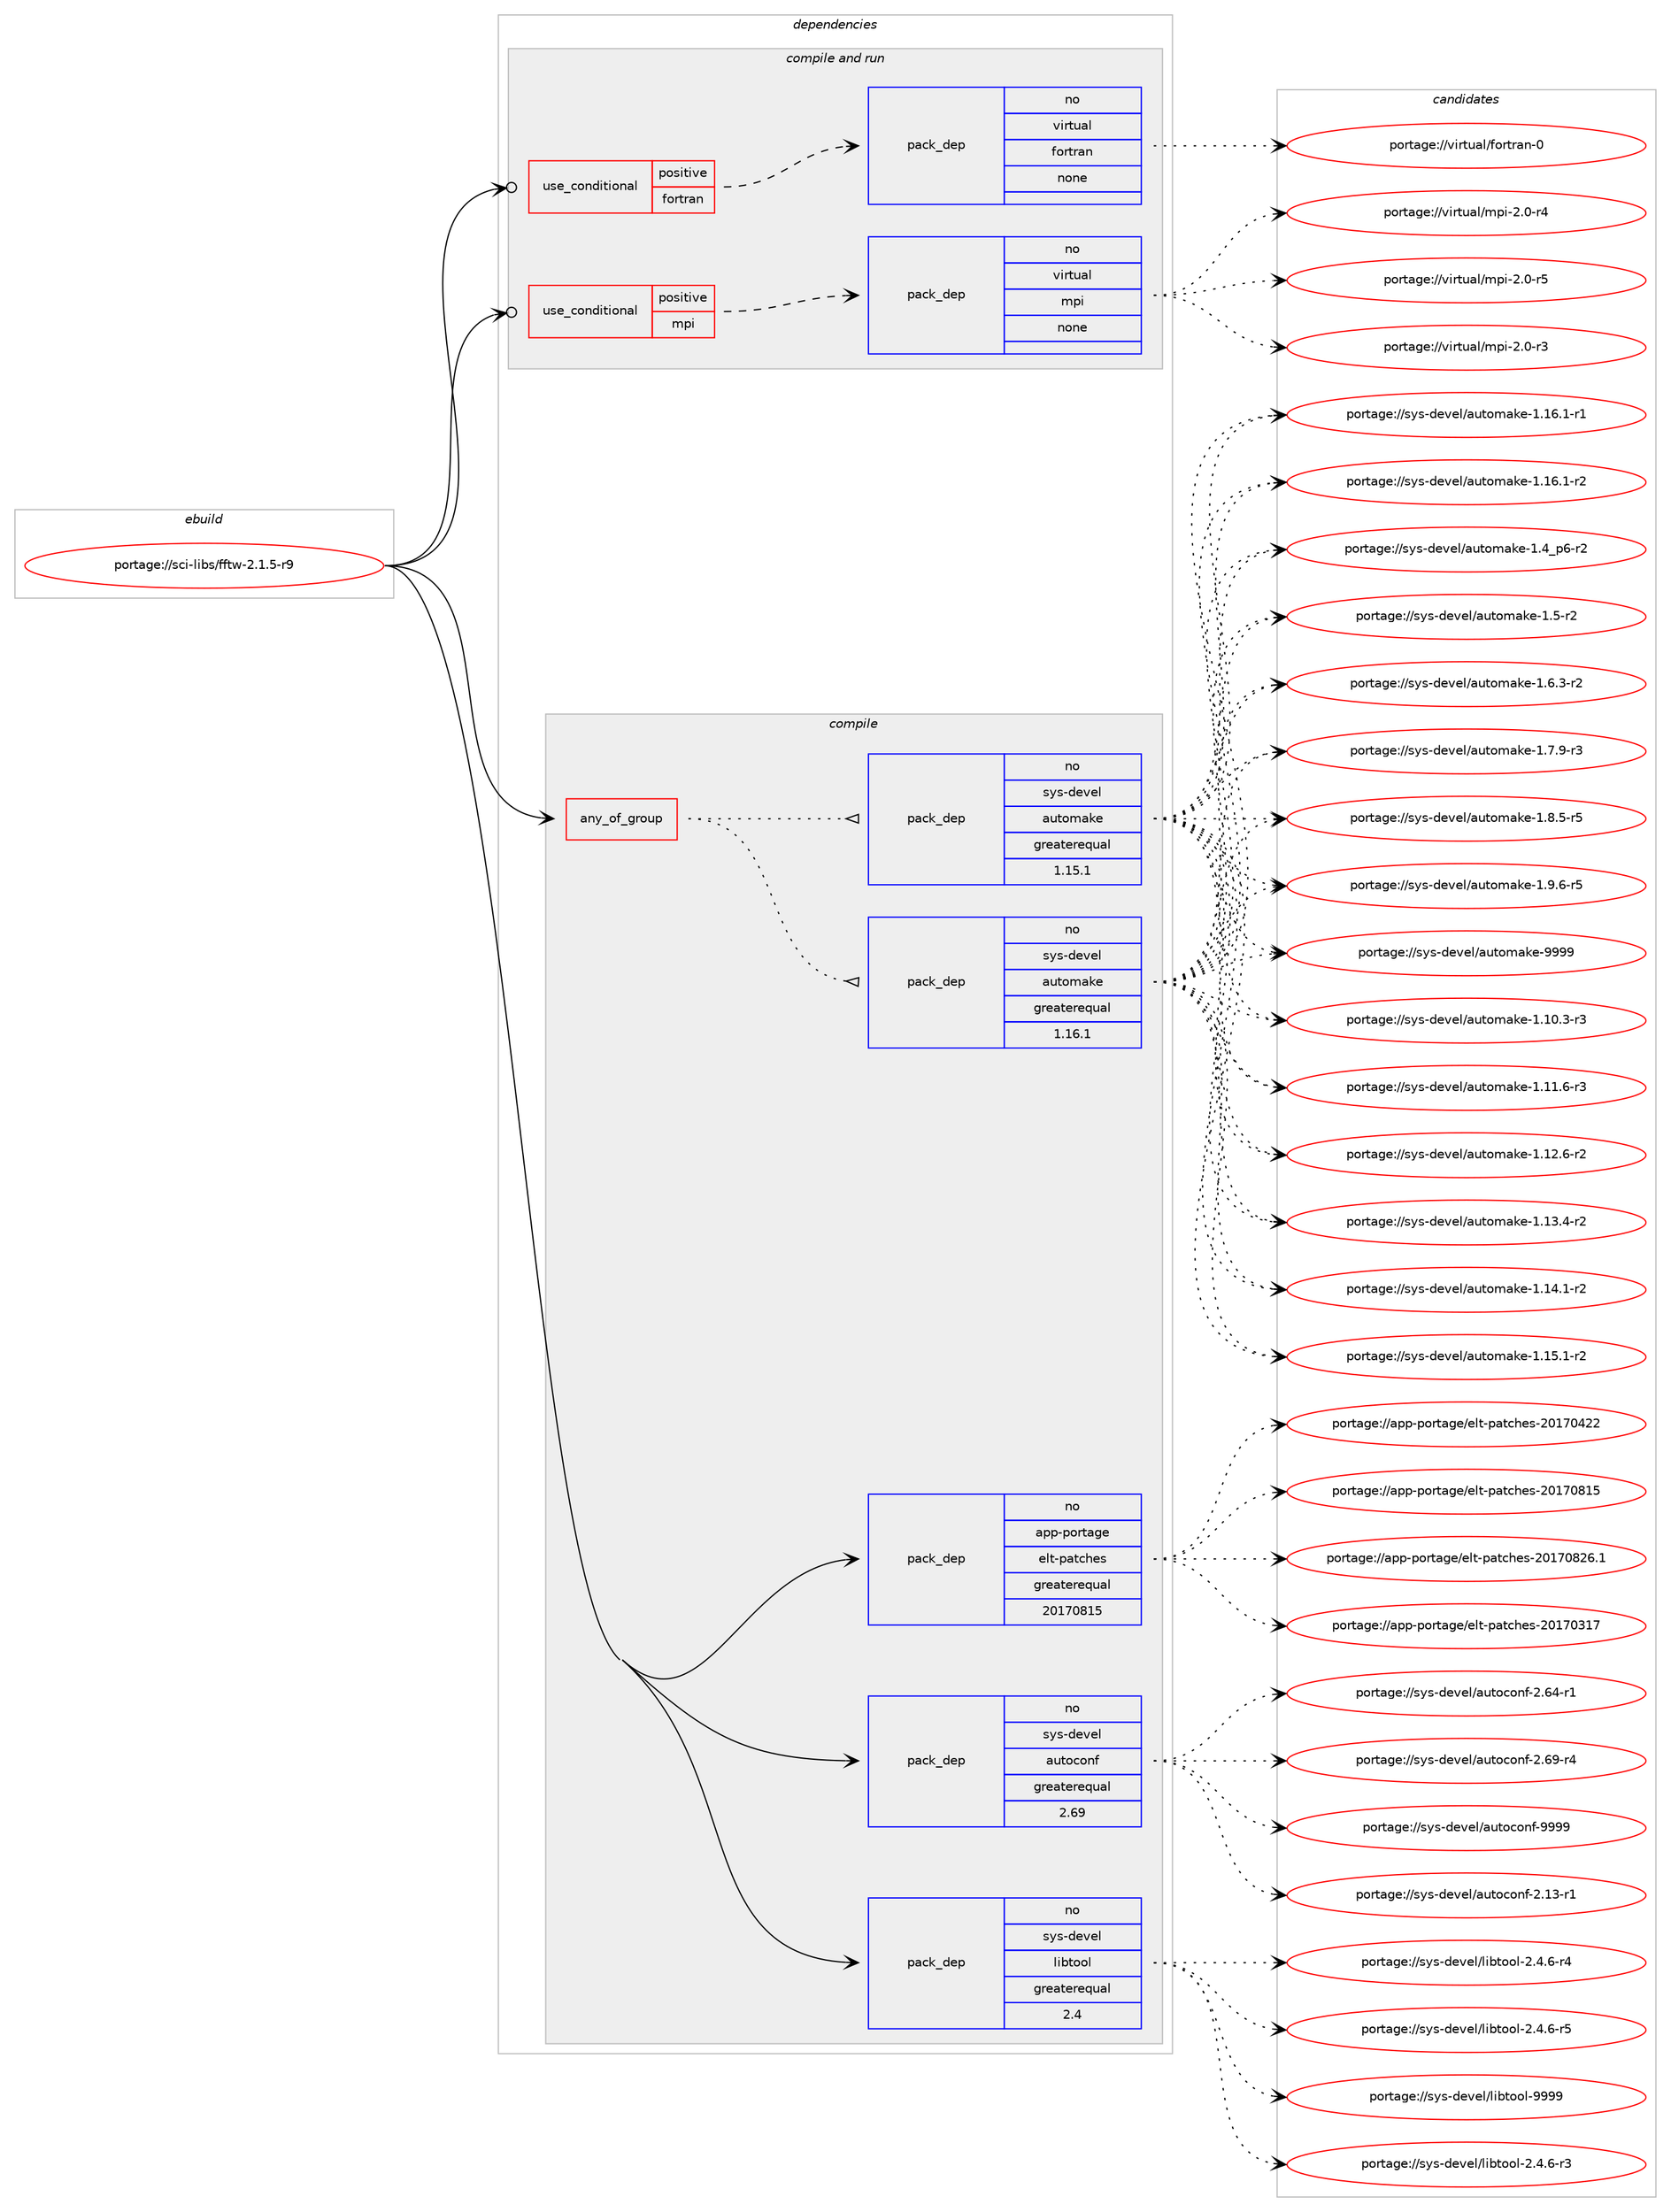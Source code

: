 digraph prolog {

# *************
# Graph options
# *************

newrank=true;
concentrate=true;
compound=true;
graph [rankdir=LR,fontname=Helvetica,fontsize=10,ranksep=1.5];#, ranksep=2.5, nodesep=0.2];
edge  [arrowhead=vee];
node  [fontname=Helvetica,fontsize=10];

# **********
# The ebuild
# **********

subgraph cluster_leftcol {
color=gray;
rank=same;
label=<<i>ebuild</i>>;
id [label="portage://sci-libs/fftw-2.1.5-r9", color=red, width=4, href="../sci-libs/fftw-2.1.5-r9.svg"];
}

# ****************
# The dependencies
# ****************

subgraph cluster_midcol {
color=gray;
label=<<i>dependencies</i>>;
subgraph cluster_compile {
fillcolor="#eeeeee";
style=filled;
label=<<i>compile</i>>;
subgraph any6401 {
dependency389803 [label=<<TABLE BORDER="0" CELLBORDER="1" CELLSPACING="0" CELLPADDING="4"><TR><TD CELLPADDING="10">any_of_group</TD></TR></TABLE>>, shape=none, color=red];subgraph pack286739 {
dependency389804 [label=<<TABLE BORDER="0" CELLBORDER="1" CELLSPACING="0" CELLPADDING="4" WIDTH="220"><TR><TD ROWSPAN="6" CELLPADDING="30">pack_dep</TD></TR><TR><TD WIDTH="110">no</TD></TR><TR><TD>sys-devel</TD></TR><TR><TD>automake</TD></TR><TR><TD>greaterequal</TD></TR><TR><TD>1.16.1</TD></TR></TABLE>>, shape=none, color=blue];
}
dependency389803:e -> dependency389804:w [weight=20,style="dotted",arrowhead="oinv"];
subgraph pack286740 {
dependency389805 [label=<<TABLE BORDER="0" CELLBORDER="1" CELLSPACING="0" CELLPADDING="4" WIDTH="220"><TR><TD ROWSPAN="6" CELLPADDING="30">pack_dep</TD></TR><TR><TD WIDTH="110">no</TD></TR><TR><TD>sys-devel</TD></TR><TR><TD>automake</TD></TR><TR><TD>greaterequal</TD></TR><TR><TD>1.15.1</TD></TR></TABLE>>, shape=none, color=blue];
}
dependency389803:e -> dependency389805:w [weight=20,style="dotted",arrowhead="oinv"];
}
id:e -> dependency389803:w [weight=20,style="solid",arrowhead="vee"];
subgraph pack286741 {
dependency389806 [label=<<TABLE BORDER="0" CELLBORDER="1" CELLSPACING="0" CELLPADDING="4" WIDTH="220"><TR><TD ROWSPAN="6" CELLPADDING="30">pack_dep</TD></TR><TR><TD WIDTH="110">no</TD></TR><TR><TD>app-portage</TD></TR><TR><TD>elt-patches</TD></TR><TR><TD>greaterequal</TD></TR><TR><TD>20170815</TD></TR></TABLE>>, shape=none, color=blue];
}
id:e -> dependency389806:w [weight=20,style="solid",arrowhead="vee"];
subgraph pack286742 {
dependency389807 [label=<<TABLE BORDER="0" CELLBORDER="1" CELLSPACING="0" CELLPADDING="4" WIDTH="220"><TR><TD ROWSPAN="6" CELLPADDING="30">pack_dep</TD></TR><TR><TD WIDTH="110">no</TD></TR><TR><TD>sys-devel</TD></TR><TR><TD>autoconf</TD></TR><TR><TD>greaterequal</TD></TR><TR><TD>2.69</TD></TR></TABLE>>, shape=none, color=blue];
}
id:e -> dependency389807:w [weight=20,style="solid",arrowhead="vee"];
subgraph pack286743 {
dependency389808 [label=<<TABLE BORDER="0" CELLBORDER="1" CELLSPACING="0" CELLPADDING="4" WIDTH="220"><TR><TD ROWSPAN="6" CELLPADDING="30">pack_dep</TD></TR><TR><TD WIDTH="110">no</TD></TR><TR><TD>sys-devel</TD></TR><TR><TD>libtool</TD></TR><TR><TD>greaterequal</TD></TR><TR><TD>2.4</TD></TR></TABLE>>, shape=none, color=blue];
}
id:e -> dependency389808:w [weight=20,style="solid",arrowhead="vee"];
}
subgraph cluster_compileandrun {
fillcolor="#eeeeee";
style=filled;
label=<<i>compile and run</i>>;
subgraph cond96459 {
dependency389809 [label=<<TABLE BORDER="0" CELLBORDER="1" CELLSPACING="0" CELLPADDING="4"><TR><TD ROWSPAN="3" CELLPADDING="10">use_conditional</TD></TR><TR><TD>positive</TD></TR><TR><TD>fortran</TD></TR></TABLE>>, shape=none, color=red];
subgraph pack286744 {
dependency389810 [label=<<TABLE BORDER="0" CELLBORDER="1" CELLSPACING="0" CELLPADDING="4" WIDTH="220"><TR><TD ROWSPAN="6" CELLPADDING="30">pack_dep</TD></TR><TR><TD WIDTH="110">no</TD></TR><TR><TD>virtual</TD></TR><TR><TD>fortran</TD></TR><TR><TD>none</TD></TR><TR><TD></TD></TR></TABLE>>, shape=none, color=blue];
}
dependency389809:e -> dependency389810:w [weight=20,style="dashed",arrowhead="vee"];
}
id:e -> dependency389809:w [weight=20,style="solid",arrowhead="odotvee"];
subgraph cond96460 {
dependency389811 [label=<<TABLE BORDER="0" CELLBORDER="1" CELLSPACING="0" CELLPADDING="4"><TR><TD ROWSPAN="3" CELLPADDING="10">use_conditional</TD></TR><TR><TD>positive</TD></TR><TR><TD>mpi</TD></TR></TABLE>>, shape=none, color=red];
subgraph pack286745 {
dependency389812 [label=<<TABLE BORDER="0" CELLBORDER="1" CELLSPACING="0" CELLPADDING="4" WIDTH="220"><TR><TD ROWSPAN="6" CELLPADDING="30">pack_dep</TD></TR><TR><TD WIDTH="110">no</TD></TR><TR><TD>virtual</TD></TR><TR><TD>mpi</TD></TR><TR><TD>none</TD></TR><TR><TD></TD></TR></TABLE>>, shape=none, color=blue];
}
dependency389811:e -> dependency389812:w [weight=20,style="dashed",arrowhead="vee"];
}
id:e -> dependency389811:w [weight=20,style="solid",arrowhead="odotvee"];
}
subgraph cluster_run {
fillcolor="#eeeeee";
style=filled;
label=<<i>run</i>>;
}
}

# **************
# The candidates
# **************

subgraph cluster_choices {
rank=same;
color=gray;
label=<<i>candidates</i>>;

subgraph choice286739 {
color=black;
nodesep=1;
choiceportage11512111545100101118101108479711711611110997107101454946494846514511451 [label="portage://sys-devel/automake-1.10.3-r3", color=red, width=4,href="../sys-devel/automake-1.10.3-r3.svg"];
choiceportage11512111545100101118101108479711711611110997107101454946494946544511451 [label="portage://sys-devel/automake-1.11.6-r3", color=red, width=4,href="../sys-devel/automake-1.11.6-r3.svg"];
choiceportage11512111545100101118101108479711711611110997107101454946495046544511450 [label="portage://sys-devel/automake-1.12.6-r2", color=red, width=4,href="../sys-devel/automake-1.12.6-r2.svg"];
choiceportage11512111545100101118101108479711711611110997107101454946495146524511450 [label="portage://sys-devel/automake-1.13.4-r2", color=red, width=4,href="../sys-devel/automake-1.13.4-r2.svg"];
choiceportage11512111545100101118101108479711711611110997107101454946495246494511450 [label="portage://sys-devel/automake-1.14.1-r2", color=red, width=4,href="../sys-devel/automake-1.14.1-r2.svg"];
choiceportage11512111545100101118101108479711711611110997107101454946495346494511450 [label="portage://sys-devel/automake-1.15.1-r2", color=red, width=4,href="../sys-devel/automake-1.15.1-r2.svg"];
choiceportage11512111545100101118101108479711711611110997107101454946495446494511449 [label="portage://sys-devel/automake-1.16.1-r1", color=red, width=4,href="../sys-devel/automake-1.16.1-r1.svg"];
choiceportage11512111545100101118101108479711711611110997107101454946495446494511450 [label="portage://sys-devel/automake-1.16.1-r2", color=red, width=4,href="../sys-devel/automake-1.16.1-r2.svg"];
choiceportage115121115451001011181011084797117116111109971071014549465295112544511450 [label="portage://sys-devel/automake-1.4_p6-r2", color=red, width=4,href="../sys-devel/automake-1.4_p6-r2.svg"];
choiceportage11512111545100101118101108479711711611110997107101454946534511450 [label="portage://sys-devel/automake-1.5-r2", color=red, width=4,href="../sys-devel/automake-1.5-r2.svg"];
choiceportage115121115451001011181011084797117116111109971071014549465446514511450 [label="portage://sys-devel/automake-1.6.3-r2", color=red, width=4,href="../sys-devel/automake-1.6.3-r2.svg"];
choiceportage115121115451001011181011084797117116111109971071014549465546574511451 [label="portage://sys-devel/automake-1.7.9-r3", color=red, width=4,href="../sys-devel/automake-1.7.9-r3.svg"];
choiceportage115121115451001011181011084797117116111109971071014549465646534511453 [label="portage://sys-devel/automake-1.8.5-r5", color=red, width=4,href="../sys-devel/automake-1.8.5-r5.svg"];
choiceportage115121115451001011181011084797117116111109971071014549465746544511453 [label="portage://sys-devel/automake-1.9.6-r5", color=red, width=4,href="../sys-devel/automake-1.9.6-r5.svg"];
choiceportage115121115451001011181011084797117116111109971071014557575757 [label="portage://sys-devel/automake-9999", color=red, width=4,href="../sys-devel/automake-9999.svg"];
dependency389804:e -> choiceportage11512111545100101118101108479711711611110997107101454946494846514511451:w [style=dotted,weight="100"];
dependency389804:e -> choiceportage11512111545100101118101108479711711611110997107101454946494946544511451:w [style=dotted,weight="100"];
dependency389804:e -> choiceportage11512111545100101118101108479711711611110997107101454946495046544511450:w [style=dotted,weight="100"];
dependency389804:e -> choiceportage11512111545100101118101108479711711611110997107101454946495146524511450:w [style=dotted,weight="100"];
dependency389804:e -> choiceportage11512111545100101118101108479711711611110997107101454946495246494511450:w [style=dotted,weight="100"];
dependency389804:e -> choiceportage11512111545100101118101108479711711611110997107101454946495346494511450:w [style=dotted,weight="100"];
dependency389804:e -> choiceportage11512111545100101118101108479711711611110997107101454946495446494511449:w [style=dotted,weight="100"];
dependency389804:e -> choiceportage11512111545100101118101108479711711611110997107101454946495446494511450:w [style=dotted,weight="100"];
dependency389804:e -> choiceportage115121115451001011181011084797117116111109971071014549465295112544511450:w [style=dotted,weight="100"];
dependency389804:e -> choiceportage11512111545100101118101108479711711611110997107101454946534511450:w [style=dotted,weight="100"];
dependency389804:e -> choiceportage115121115451001011181011084797117116111109971071014549465446514511450:w [style=dotted,weight="100"];
dependency389804:e -> choiceportage115121115451001011181011084797117116111109971071014549465546574511451:w [style=dotted,weight="100"];
dependency389804:e -> choiceportage115121115451001011181011084797117116111109971071014549465646534511453:w [style=dotted,weight="100"];
dependency389804:e -> choiceportage115121115451001011181011084797117116111109971071014549465746544511453:w [style=dotted,weight="100"];
dependency389804:e -> choiceportage115121115451001011181011084797117116111109971071014557575757:w [style=dotted,weight="100"];
}
subgraph choice286740 {
color=black;
nodesep=1;
choiceportage11512111545100101118101108479711711611110997107101454946494846514511451 [label="portage://sys-devel/automake-1.10.3-r3", color=red, width=4,href="../sys-devel/automake-1.10.3-r3.svg"];
choiceportage11512111545100101118101108479711711611110997107101454946494946544511451 [label="portage://sys-devel/automake-1.11.6-r3", color=red, width=4,href="../sys-devel/automake-1.11.6-r3.svg"];
choiceportage11512111545100101118101108479711711611110997107101454946495046544511450 [label="portage://sys-devel/automake-1.12.6-r2", color=red, width=4,href="../sys-devel/automake-1.12.6-r2.svg"];
choiceportage11512111545100101118101108479711711611110997107101454946495146524511450 [label="portage://sys-devel/automake-1.13.4-r2", color=red, width=4,href="../sys-devel/automake-1.13.4-r2.svg"];
choiceportage11512111545100101118101108479711711611110997107101454946495246494511450 [label="portage://sys-devel/automake-1.14.1-r2", color=red, width=4,href="../sys-devel/automake-1.14.1-r2.svg"];
choiceportage11512111545100101118101108479711711611110997107101454946495346494511450 [label="portage://sys-devel/automake-1.15.1-r2", color=red, width=4,href="../sys-devel/automake-1.15.1-r2.svg"];
choiceportage11512111545100101118101108479711711611110997107101454946495446494511449 [label="portage://sys-devel/automake-1.16.1-r1", color=red, width=4,href="../sys-devel/automake-1.16.1-r1.svg"];
choiceportage11512111545100101118101108479711711611110997107101454946495446494511450 [label="portage://sys-devel/automake-1.16.1-r2", color=red, width=4,href="../sys-devel/automake-1.16.1-r2.svg"];
choiceportage115121115451001011181011084797117116111109971071014549465295112544511450 [label="portage://sys-devel/automake-1.4_p6-r2", color=red, width=4,href="../sys-devel/automake-1.4_p6-r2.svg"];
choiceportage11512111545100101118101108479711711611110997107101454946534511450 [label="portage://sys-devel/automake-1.5-r2", color=red, width=4,href="../sys-devel/automake-1.5-r2.svg"];
choiceportage115121115451001011181011084797117116111109971071014549465446514511450 [label="portage://sys-devel/automake-1.6.3-r2", color=red, width=4,href="../sys-devel/automake-1.6.3-r2.svg"];
choiceportage115121115451001011181011084797117116111109971071014549465546574511451 [label="portage://sys-devel/automake-1.7.9-r3", color=red, width=4,href="../sys-devel/automake-1.7.9-r3.svg"];
choiceportage115121115451001011181011084797117116111109971071014549465646534511453 [label="portage://sys-devel/automake-1.8.5-r5", color=red, width=4,href="../sys-devel/automake-1.8.5-r5.svg"];
choiceportage115121115451001011181011084797117116111109971071014549465746544511453 [label="portage://sys-devel/automake-1.9.6-r5", color=red, width=4,href="../sys-devel/automake-1.9.6-r5.svg"];
choiceportage115121115451001011181011084797117116111109971071014557575757 [label="portage://sys-devel/automake-9999", color=red, width=4,href="../sys-devel/automake-9999.svg"];
dependency389805:e -> choiceportage11512111545100101118101108479711711611110997107101454946494846514511451:w [style=dotted,weight="100"];
dependency389805:e -> choiceportage11512111545100101118101108479711711611110997107101454946494946544511451:w [style=dotted,weight="100"];
dependency389805:e -> choiceportage11512111545100101118101108479711711611110997107101454946495046544511450:w [style=dotted,weight="100"];
dependency389805:e -> choiceportage11512111545100101118101108479711711611110997107101454946495146524511450:w [style=dotted,weight="100"];
dependency389805:e -> choiceportage11512111545100101118101108479711711611110997107101454946495246494511450:w [style=dotted,weight="100"];
dependency389805:e -> choiceportage11512111545100101118101108479711711611110997107101454946495346494511450:w [style=dotted,weight="100"];
dependency389805:e -> choiceportage11512111545100101118101108479711711611110997107101454946495446494511449:w [style=dotted,weight="100"];
dependency389805:e -> choiceportage11512111545100101118101108479711711611110997107101454946495446494511450:w [style=dotted,weight="100"];
dependency389805:e -> choiceportage115121115451001011181011084797117116111109971071014549465295112544511450:w [style=dotted,weight="100"];
dependency389805:e -> choiceportage11512111545100101118101108479711711611110997107101454946534511450:w [style=dotted,weight="100"];
dependency389805:e -> choiceportage115121115451001011181011084797117116111109971071014549465446514511450:w [style=dotted,weight="100"];
dependency389805:e -> choiceportage115121115451001011181011084797117116111109971071014549465546574511451:w [style=dotted,weight="100"];
dependency389805:e -> choiceportage115121115451001011181011084797117116111109971071014549465646534511453:w [style=dotted,weight="100"];
dependency389805:e -> choiceportage115121115451001011181011084797117116111109971071014549465746544511453:w [style=dotted,weight="100"];
dependency389805:e -> choiceportage115121115451001011181011084797117116111109971071014557575757:w [style=dotted,weight="100"];
}
subgraph choice286741 {
color=black;
nodesep=1;
choiceportage97112112451121111141169710310147101108116451129711699104101115455048495548514955 [label="portage://app-portage/elt-patches-20170317", color=red, width=4,href="../app-portage/elt-patches-20170317.svg"];
choiceportage97112112451121111141169710310147101108116451129711699104101115455048495548525050 [label="portage://app-portage/elt-patches-20170422", color=red, width=4,href="../app-portage/elt-patches-20170422.svg"];
choiceportage97112112451121111141169710310147101108116451129711699104101115455048495548564953 [label="portage://app-portage/elt-patches-20170815", color=red, width=4,href="../app-portage/elt-patches-20170815.svg"];
choiceportage971121124511211111411697103101471011081164511297116991041011154550484955485650544649 [label="portage://app-portage/elt-patches-20170826.1", color=red, width=4,href="../app-portage/elt-patches-20170826.1.svg"];
dependency389806:e -> choiceportage97112112451121111141169710310147101108116451129711699104101115455048495548514955:w [style=dotted,weight="100"];
dependency389806:e -> choiceportage97112112451121111141169710310147101108116451129711699104101115455048495548525050:w [style=dotted,weight="100"];
dependency389806:e -> choiceportage97112112451121111141169710310147101108116451129711699104101115455048495548564953:w [style=dotted,weight="100"];
dependency389806:e -> choiceportage971121124511211111411697103101471011081164511297116991041011154550484955485650544649:w [style=dotted,weight="100"];
}
subgraph choice286742 {
color=black;
nodesep=1;
choiceportage1151211154510010111810110847971171161119911111010245504649514511449 [label="portage://sys-devel/autoconf-2.13-r1", color=red, width=4,href="../sys-devel/autoconf-2.13-r1.svg"];
choiceportage1151211154510010111810110847971171161119911111010245504654524511449 [label="portage://sys-devel/autoconf-2.64-r1", color=red, width=4,href="../sys-devel/autoconf-2.64-r1.svg"];
choiceportage1151211154510010111810110847971171161119911111010245504654574511452 [label="portage://sys-devel/autoconf-2.69-r4", color=red, width=4,href="../sys-devel/autoconf-2.69-r4.svg"];
choiceportage115121115451001011181011084797117116111991111101024557575757 [label="portage://sys-devel/autoconf-9999", color=red, width=4,href="../sys-devel/autoconf-9999.svg"];
dependency389807:e -> choiceportage1151211154510010111810110847971171161119911111010245504649514511449:w [style=dotted,weight="100"];
dependency389807:e -> choiceportage1151211154510010111810110847971171161119911111010245504654524511449:w [style=dotted,weight="100"];
dependency389807:e -> choiceportage1151211154510010111810110847971171161119911111010245504654574511452:w [style=dotted,weight="100"];
dependency389807:e -> choiceportage115121115451001011181011084797117116111991111101024557575757:w [style=dotted,weight="100"];
}
subgraph choice286743 {
color=black;
nodesep=1;
choiceportage1151211154510010111810110847108105981161111111084550465246544511451 [label="portage://sys-devel/libtool-2.4.6-r3", color=red, width=4,href="../sys-devel/libtool-2.4.6-r3.svg"];
choiceportage1151211154510010111810110847108105981161111111084550465246544511452 [label="portage://sys-devel/libtool-2.4.6-r4", color=red, width=4,href="../sys-devel/libtool-2.4.6-r4.svg"];
choiceportage1151211154510010111810110847108105981161111111084550465246544511453 [label="portage://sys-devel/libtool-2.4.6-r5", color=red, width=4,href="../sys-devel/libtool-2.4.6-r5.svg"];
choiceportage1151211154510010111810110847108105981161111111084557575757 [label="portage://sys-devel/libtool-9999", color=red, width=4,href="../sys-devel/libtool-9999.svg"];
dependency389808:e -> choiceportage1151211154510010111810110847108105981161111111084550465246544511451:w [style=dotted,weight="100"];
dependency389808:e -> choiceportage1151211154510010111810110847108105981161111111084550465246544511452:w [style=dotted,weight="100"];
dependency389808:e -> choiceportage1151211154510010111810110847108105981161111111084550465246544511453:w [style=dotted,weight="100"];
dependency389808:e -> choiceportage1151211154510010111810110847108105981161111111084557575757:w [style=dotted,weight="100"];
}
subgraph choice286744 {
color=black;
nodesep=1;
choiceportage1181051141161179710847102111114116114971104548 [label="portage://virtual/fortran-0", color=red, width=4,href="../virtual/fortran-0.svg"];
dependency389810:e -> choiceportage1181051141161179710847102111114116114971104548:w [style=dotted,weight="100"];
}
subgraph choice286745 {
color=black;
nodesep=1;
choiceportage1181051141161179710847109112105455046484511451 [label="portage://virtual/mpi-2.0-r3", color=red, width=4,href="../virtual/mpi-2.0-r3.svg"];
choiceportage1181051141161179710847109112105455046484511452 [label="portage://virtual/mpi-2.0-r4", color=red, width=4,href="../virtual/mpi-2.0-r4.svg"];
choiceportage1181051141161179710847109112105455046484511453 [label="portage://virtual/mpi-2.0-r5", color=red, width=4,href="../virtual/mpi-2.0-r5.svg"];
dependency389812:e -> choiceportage1181051141161179710847109112105455046484511451:w [style=dotted,weight="100"];
dependency389812:e -> choiceportage1181051141161179710847109112105455046484511452:w [style=dotted,weight="100"];
dependency389812:e -> choiceportage1181051141161179710847109112105455046484511453:w [style=dotted,weight="100"];
}
}

}
